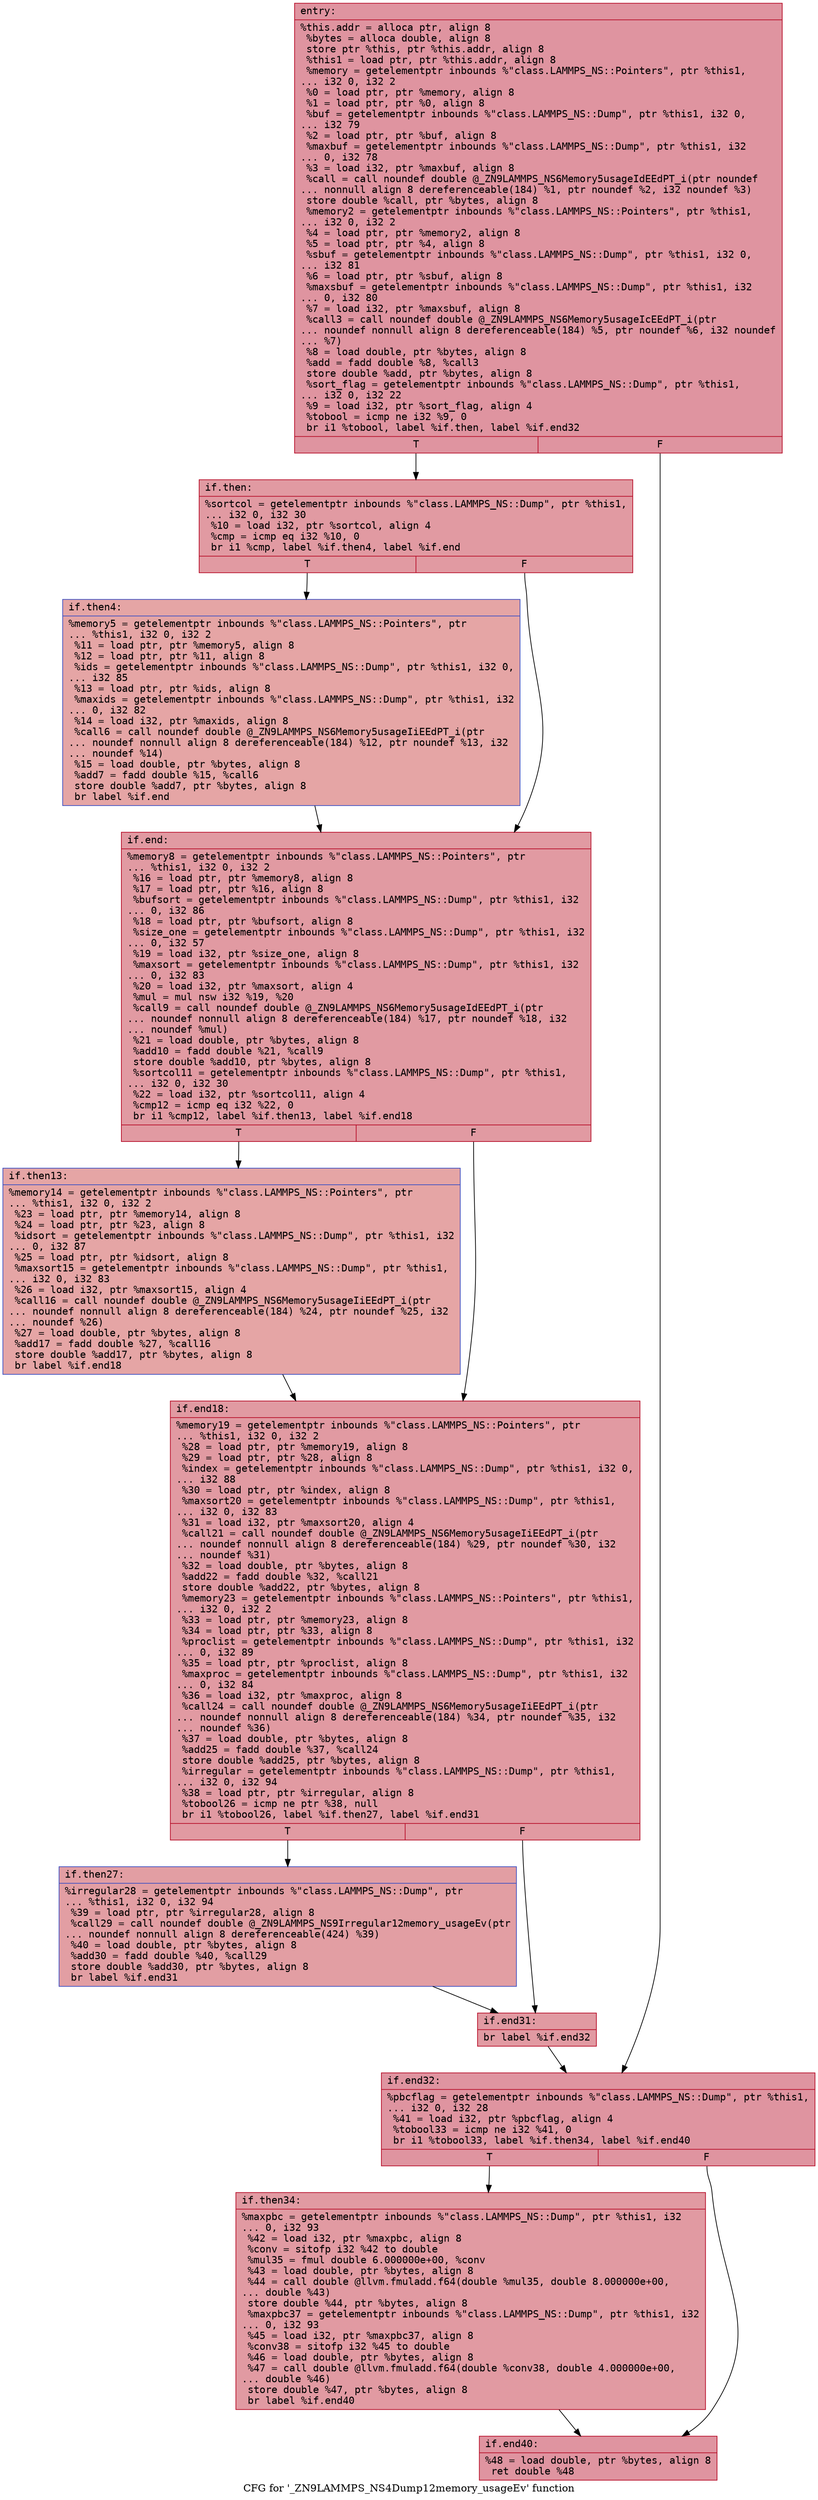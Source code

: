 digraph "CFG for '_ZN9LAMMPS_NS4Dump12memory_usageEv' function" {
	label="CFG for '_ZN9LAMMPS_NS4Dump12memory_usageEv' function";

	Node0x56466818a850 [shape=record,color="#b70d28ff", style=filled, fillcolor="#b70d2870" fontname="Courier",label="{entry:\l|  %this.addr = alloca ptr, align 8\l  %bytes = alloca double, align 8\l  store ptr %this, ptr %this.addr, align 8\l  %this1 = load ptr, ptr %this.addr, align 8\l  %memory = getelementptr inbounds %\"class.LAMMPS_NS::Pointers\", ptr %this1,\l... i32 0, i32 2\l  %0 = load ptr, ptr %memory, align 8\l  %1 = load ptr, ptr %0, align 8\l  %buf = getelementptr inbounds %\"class.LAMMPS_NS::Dump\", ptr %this1, i32 0,\l... i32 79\l  %2 = load ptr, ptr %buf, align 8\l  %maxbuf = getelementptr inbounds %\"class.LAMMPS_NS::Dump\", ptr %this1, i32\l... 0, i32 78\l  %3 = load i32, ptr %maxbuf, align 8\l  %call = call noundef double @_ZN9LAMMPS_NS6Memory5usageIdEEdPT_i(ptr noundef\l... nonnull align 8 dereferenceable(184) %1, ptr noundef %2, i32 noundef %3)\l  store double %call, ptr %bytes, align 8\l  %memory2 = getelementptr inbounds %\"class.LAMMPS_NS::Pointers\", ptr %this1,\l... i32 0, i32 2\l  %4 = load ptr, ptr %memory2, align 8\l  %5 = load ptr, ptr %4, align 8\l  %sbuf = getelementptr inbounds %\"class.LAMMPS_NS::Dump\", ptr %this1, i32 0,\l... i32 81\l  %6 = load ptr, ptr %sbuf, align 8\l  %maxsbuf = getelementptr inbounds %\"class.LAMMPS_NS::Dump\", ptr %this1, i32\l... 0, i32 80\l  %7 = load i32, ptr %maxsbuf, align 8\l  %call3 = call noundef double @_ZN9LAMMPS_NS6Memory5usageIcEEdPT_i(ptr\l... noundef nonnull align 8 dereferenceable(184) %5, ptr noundef %6, i32 noundef\l... %7)\l  %8 = load double, ptr %bytes, align 8\l  %add = fadd double %8, %call3\l  store double %add, ptr %bytes, align 8\l  %sort_flag = getelementptr inbounds %\"class.LAMMPS_NS::Dump\", ptr %this1,\l... i32 0, i32 22\l  %9 = load i32, ptr %sort_flag, align 4\l  %tobool = icmp ne i32 %9, 0\l  br i1 %tobool, label %if.then, label %if.end32\l|{<s0>T|<s1>F}}"];
	Node0x56466818a850:s0 -> Node0x56466818bb70[tooltip="entry -> if.then\nProbability 62.50%" ];
	Node0x56466818a850:s1 -> Node0x56466818bbe0[tooltip="entry -> if.end32\nProbability 37.50%" ];
	Node0x56466818bb70 [shape=record,color="#b70d28ff", style=filled, fillcolor="#bb1b2c70" fontname="Courier",label="{if.then:\l|  %sortcol = getelementptr inbounds %\"class.LAMMPS_NS::Dump\", ptr %this1,\l... i32 0, i32 30\l  %10 = load i32, ptr %sortcol, align 4\l  %cmp = icmp eq i32 %10, 0\l  br i1 %cmp, label %if.then4, label %if.end\l|{<s0>T|<s1>F}}"];
	Node0x56466818bb70:s0 -> Node0x56466818bf20[tooltip="if.then -> if.then4\nProbability 37.50%" ];
	Node0x56466818bb70:s1 -> Node0x56466818bfa0[tooltip="if.then -> if.end\nProbability 62.50%" ];
	Node0x56466818bf20 [shape=record,color="#3d50c3ff", style=filled, fillcolor="#c5333470" fontname="Courier",label="{if.then4:\l|  %memory5 = getelementptr inbounds %\"class.LAMMPS_NS::Pointers\", ptr\l... %this1, i32 0, i32 2\l  %11 = load ptr, ptr %memory5, align 8\l  %12 = load ptr, ptr %11, align 8\l  %ids = getelementptr inbounds %\"class.LAMMPS_NS::Dump\", ptr %this1, i32 0,\l... i32 85\l  %13 = load ptr, ptr %ids, align 8\l  %maxids = getelementptr inbounds %\"class.LAMMPS_NS::Dump\", ptr %this1, i32\l... 0, i32 82\l  %14 = load i32, ptr %maxids, align 8\l  %call6 = call noundef double @_ZN9LAMMPS_NS6Memory5usageIiEEdPT_i(ptr\l... noundef nonnull align 8 dereferenceable(184) %12, ptr noundef %13, i32\l... noundef %14)\l  %15 = load double, ptr %bytes, align 8\l  %add7 = fadd double %15, %call6\l  store double %add7, ptr %bytes, align 8\l  br label %if.end\l}"];
	Node0x56466818bf20 -> Node0x56466818bfa0[tooltip="if.then4 -> if.end\nProbability 100.00%" ];
	Node0x56466818bfa0 [shape=record,color="#b70d28ff", style=filled, fillcolor="#bb1b2c70" fontname="Courier",label="{if.end:\l|  %memory8 = getelementptr inbounds %\"class.LAMMPS_NS::Pointers\", ptr\l... %this1, i32 0, i32 2\l  %16 = load ptr, ptr %memory8, align 8\l  %17 = load ptr, ptr %16, align 8\l  %bufsort = getelementptr inbounds %\"class.LAMMPS_NS::Dump\", ptr %this1, i32\l... 0, i32 86\l  %18 = load ptr, ptr %bufsort, align 8\l  %size_one = getelementptr inbounds %\"class.LAMMPS_NS::Dump\", ptr %this1, i32\l... 0, i32 57\l  %19 = load i32, ptr %size_one, align 8\l  %maxsort = getelementptr inbounds %\"class.LAMMPS_NS::Dump\", ptr %this1, i32\l... 0, i32 83\l  %20 = load i32, ptr %maxsort, align 4\l  %mul = mul nsw i32 %19, %20\l  %call9 = call noundef double @_ZN9LAMMPS_NS6Memory5usageIdEEdPT_i(ptr\l... noundef nonnull align 8 dereferenceable(184) %17, ptr noundef %18, i32\l... noundef %mul)\l  %21 = load double, ptr %bytes, align 8\l  %add10 = fadd double %21, %call9\l  store double %add10, ptr %bytes, align 8\l  %sortcol11 = getelementptr inbounds %\"class.LAMMPS_NS::Dump\", ptr %this1,\l... i32 0, i32 30\l  %22 = load i32, ptr %sortcol11, align 4\l  %cmp12 = icmp eq i32 %22, 0\l  br i1 %cmp12, label %if.then13, label %if.end18\l|{<s0>T|<s1>F}}"];
	Node0x56466818bfa0:s0 -> Node0x56466818d590[tooltip="if.end -> if.then13\nProbability 37.50%" ];
	Node0x56466818bfa0:s1 -> Node0x56466818d5e0[tooltip="if.end -> if.end18\nProbability 62.50%" ];
	Node0x56466818d590 [shape=record,color="#3d50c3ff", style=filled, fillcolor="#c5333470" fontname="Courier",label="{if.then13:\l|  %memory14 = getelementptr inbounds %\"class.LAMMPS_NS::Pointers\", ptr\l... %this1, i32 0, i32 2\l  %23 = load ptr, ptr %memory14, align 8\l  %24 = load ptr, ptr %23, align 8\l  %idsort = getelementptr inbounds %\"class.LAMMPS_NS::Dump\", ptr %this1, i32\l... 0, i32 87\l  %25 = load ptr, ptr %idsort, align 8\l  %maxsort15 = getelementptr inbounds %\"class.LAMMPS_NS::Dump\", ptr %this1,\l... i32 0, i32 83\l  %26 = load i32, ptr %maxsort15, align 4\l  %call16 = call noundef double @_ZN9LAMMPS_NS6Memory5usageIiEEdPT_i(ptr\l... noundef nonnull align 8 dereferenceable(184) %24, ptr noundef %25, i32\l... noundef %26)\l  %27 = load double, ptr %bytes, align 8\l  %add17 = fadd double %27, %call16\l  store double %add17, ptr %bytes, align 8\l  br label %if.end18\l}"];
	Node0x56466818d590 -> Node0x56466818d5e0[tooltip="if.then13 -> if.end18\nProbability 100.00%" ];
	Node0x56466818d5e0 [shape=record,color="#b70d28ff", style=filled, fillcolor="#bb1b2c70" fontname="Courier",label="{if.end18:\l|  %memory19 = getelementptr inbounds %\"class.LAMMPS_NS::Pointers\", ptr\l... %this1, i32 0, i32 2\l  %28 = load ptr, ptr %memory19, align 8\l  %29 = load ptr, ptr %28, align 8\l  %index = getelementptr inbounds %\"class.LAMMPS_NS::Dump\", ptr %this1, i32 0,\l... i32 88\l  %30 = load ptr, ptr %index, align 8\l  %maxsort20 = getelementptr inbounds %\"class.LAMMPS_NS::Dump\", ptr %this1,\l... i32 0, i32 83\l  %31 = load i32, ptr %maxsort20, align 4\l  %call21 = call noundef double @_ZN9LAMMPS_NS6Memory5usageIiEEdPT_i(ptr\l... noundef nonnull align 8 dereferenceable(184) %29, ptr noundef %30, i32\l... noundef %31)\l  %32 = load double, ptr %bytes, align 8\l  %add22 = fadd double %32, %call21\l  store double %add22, ptr %bytes, align 8\l  %memory23 = getelementptr inbounds %\"class.LAMMPS_NS::Pointers\", ptr %this1,\l... i32 0, i32 2\l  %33 = load ptr, ptr %memory23, align 8\l  %34 = load ptr, ptr %33, align 8\l  %proclist = getelementptr inbounds %\"class.LAMMPS_NS::Dump\", ptr %this1, i32\l... 0, i32 89\l  %35 = load ptr, ptr %proclist, align 8\l  %maxproc = getelementptr inbounds %\"class.LAMMPS_NS::Dump\", ptr %this1, i32\l... 0, i32 84\l  %36 = load i32, ptr %maxproc, align 8\l  %call24 = call noundef double @_ZN9LAMMPS_NS6Memory5usageIiEEdPT_i(ptr\l... noundef nonnull align 8 dereferenceable(184) %34, ptr noundef %35, i32\l... noundef %36)\l  %37 = load double, ptr %bytes, align 8\l  %add25 = fadd double %37, %call24\l  store double %add25, ptr %bytes, align 8\l  %irregular = getelementptr inbounds %\"class.LAMMPS_NS::Dump\", ptr %this1,\l... i32 0, i32 94\l  %38 = load ptr, ptr %irregular, align 8\l  %tobool26 = icmp ne ptr %38, null\l  br i1 %tobool26, label %if.then27, label %if.end31\l|{<s0>T|<s1>F}}"];
	Node0x56466818d5e0:s0 -> Node0x56466818f3b0[tooltip="if.end18 -> if.then27\nProbability 62.50%" ];
	Node0x56466818d5e0:s1 -> Node0x56466818f430[tooltip="if.end18 -> if.end31\nProbability 37.50%" ];
	Node0x56466818f3b0 [shape=record,color="#3d50c3ff", style=filled, fillcolor="#be242e70" fontname="Courier",label="{if.then27:\l|  %irregular28 = getelementptr inbounds %\"class.LAMMPS_NS::Dump\", ptr\l... %this1, i32 0, i32 94\l  %39 = load ptr, ptr %irregular28, align 8\l  %call29 = call noundef double @_ZN9LAMMPS_NS9Irregular12memory_usageEv(ptr\l... noundef nonnull align 8 dereferenceable(424) %39)\l  %40 = load double, ptr %bytes, align 8\l  %add30 = fadd double %40, %call29\l  store double %add30, ptr %bytes, align 8\l  br label %if.end31\l}"];
	Node0x56466818f3b0 -> Node0x56466818f430[tooltip="if.then27 -> if.end31\nProbability 100.00%" ];
	Node0x56466818f430 [shape=record,color="#b70d28ff", style=filled, fillcolor="#bb1b2c70" fontname="Courier",label="{if.end31:\l|  br label %if.end32\l}"];
	Node0x56466818f430 -> Node0x56466818bbe0[tooltip="if.end31 -> if.end32\nProbability 100.00%" ];
	Node0x56466818bbe0 [shape=record,color="#b70d28ff", style=filled, fillcolor="#b70d2870" fontname="Courier",label="{if.end32:\l|  %pbcflag = getelementptr inbounds %\"class.LAMMPS_NS::Dump\", ptr %this1,\l... i32 0, i32 28\l  %41 = load i32, ptr %pbcflag, align 4\l  %tobool33 = icmp ne i32 %41, 0\l  br i1 %tobool33, label %if.then34, label %if.end40\l|{<s0>T|<s1>F}}"];
	Node0x56466818bbe0:s0 -> Node0x56466818fd40[tooltip="if.end32 -> if.then34\nProbability 62.50%" ];
	Node0x56466818bbe0:s1 -> Node0x56466818fdc0[tooltip="if.end32 -> if.end40\nProbability 37.50%" ];
	Node0x56466818fd40 [shape=record,color="#b70d28ff", style=filled, fillcolor="#bb1b2c70" fontname="Courier",label="{if.then34:\l|  %maxpbc = getelementptr inbounds %\"class.LAMMPS_NS::Dump\", ptr %this1, i32\l... 0, i32 93\l  %42 = load i32, ptr %maxpbc, align 8\l  %conv = sitofp i32 %42 to double\l  %mul35 = fmul double 6.000000e+00, %conv\l  %43 = load double, ptr %bytes, align 8\l  %44 = call double @llvm.fmuladd.f64(double %mul35, double 8.000000e+00,\l... double %43)\l  store double %44, ptr %bytes, align 8\l  %maxpbc37 = getelementptr inbounds %\"class.LAMMPS_NS::Dump\", ptr %this1, i32\l... 0, i32 93\l  %45 = load i32, ptr %maxpbc37, align 8\l  %conv38 = sitofp i32 %45 to double\l  %46 = load double, ptr %bytes, align 8\l  %47 = call double @llvm.fmuladd.f64(double %conv38, double 4.000000e+00,\l... double %46)\l  store double %47, ptr %bytes, align 8\l  br label %if.end40\l}"];
	Node0x56466818fd40 -> Node0x56466818fdc0[tooltip="if.then34 -> if.end40\nProbability 100.00%" ];
	Node0x56466818fdc0 [shape=record,color="#b70d28ff", style=filled, fillcolor="#b70d2870" fontname="Courier",label="{if.end40:\l|  %48 = load double, ptr %bytes, align 8\l  ret double %48\l}"];
}
